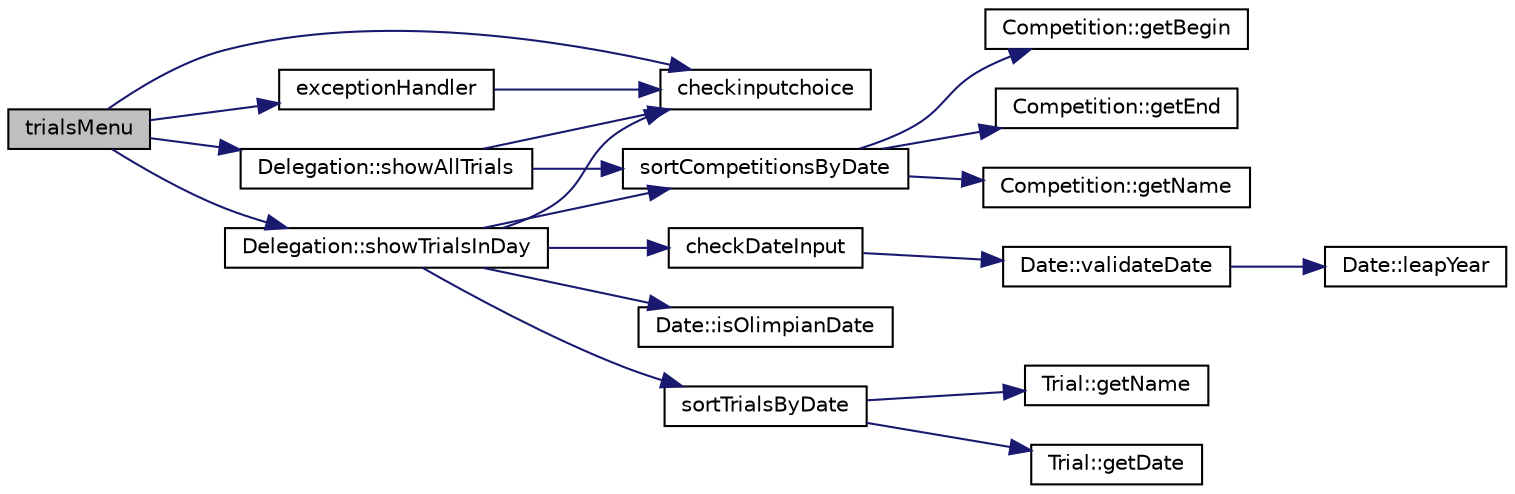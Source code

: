 digraph "trialsMenu"
{
 // LATEX_PDF_SIZE
  edge [fontname="Helvetica",fontsize="10",labelfontname="Helvetica",labelfontsize="10"];
  node [fontname="Helvetica",fontsize="10",shape=record];
  rankdir="LR";
  Node1 [label="trialsMenu",height=0.2,width=0.4,color="black", fillcolor="grey75", style="filled", fontcolor="black",tooltip=" "];
  Node1 -> Node2 [color="midnightblue",fontsize="10",style="solid",fontname="Helvetica"];
  Node2 [label="checkinputchoice",height=0.2,width=0.4,color="black", fillcolor="white", style="filled",URL="$_menus_8cpp.html#a9a825f830de2a8df955bbffae0852fd8",tooltip=" "];
  Node1 -> Node3 [color="midnightblue",fontsize="10",style="solid",fontname="Helvetica"];
  Node3 [label="exceptionHandler",height=0.2,width=0.4,color="black", fillcolor="white", style="filled",URL="$auxiliar_8cpp.html#acb4791b6f9b97d6e3aecd0b140c018d0",tooltip=" "];
  Node3 -> Node2 [color="midnightblue",fontsize="10",style="solid",fontname="Helvetica"];
  Node1 -> Node4 [color="midnightblue",fontsize="10",style="solid",fontname="Helvetica"];
  Node4 [label="Delegation::showAllTrials",height=0.2,width=0.4,color="black", fillcolor="white", style="filled",URL="$class_delegation.html#ab9c012304315085b1f9c2dbe042417a9",tooltip=" "];
  Node4 -> Node2 [color="midnightblue",fontsize="10",style="solid",fontname="Helvetica"];
  Node4 -> Node5 [color="midnightblue",fontsize="10",style="solid",fontname="Helvetica"];
  Node5 [label="sortCompetitionsByDate",height=0.2,width=0.4,color="black", fillcolor="white", style="filled",URL="$auxiliar_8cpp.html#af9bd6238c2fad6e3154e2450eca4cadc",tooltip=" "];
  Node5 -> Node6 [color="midnightblue",fontsize="10",style="solid",fontname="Helvetica"];
  Node6 [label="Competition::getBegin",height=0.2,width=0.4,color="black", fillcolor="white", style="filled",URL="$class_competition.html#ae498843533e4ff66894dfa89b9eb6a25",tooltip=" "];
  Node5 -> Node7 [color="midnightblue",fontsize="10",style="solid",fontname="Helvetica"];
  Node7 [label="Competition::getEnd",height=0.2,width=0.4,color="black", fillcolor="white", style="filled",URL="$class_competition.html#aa3ab169eb31dd6d161f9f908989e843f",tooltip=" "];
  Node5 -> Node8 [color="midnightblue",fontsize="10",style="solid",fontname="Helvetica"];
  Node8 [label="Competition::getName",height=0.2,width=0.4,color="black", fillcolor="white", style="filled",URL="$class_competition.html#a96f44ffcbc6ef141aa4901732b502fc9",tooltip=" "];
  Node1 -> Node9 [color="midnightblue",fontsize="10",style="solid",fontname="Helvetica"];
  Node9 [label="Delegation::showTrialsInDay",height=0.2,width=0.4,color="black", fillcolor="white", style="filled",URL="$class_delegation.html#af8d65efdffcf9f3afcac12d4744ac3de",tooltip=" "];
  Node9 -> Node10 [color="midnightblue",fontsize="10",style="solid",fontname="Helvetica"];
  Node10 [label="checkDateInput",height=0.2,width=0.4,color="black", fillcolor="white", style="filled",URL="$auxiliar_8cpp.html#ac4b9e7766ca6ff5b233dac083c348d69",tooltip=" "];
  Node10 -> Node11 [color="midnightblue",fontsize="10",style="solid",fontname="Helvetica"];
  Node11 [label="Date::validateDate",height=0.2,width=0.4,color="black", fillcolor="white", style="filled",URL="$class_date.html#aa6d918e3d8c62b826e5bb0c40efccfd3",tooltip=" "];
  Node11 -> Node12 [color="midnightblue",fontsize="10",style="solid",fontname="Helvetica"];
  Node12 [label="Date::leapYear",height=0.2,width=0.4,color="black", fillcolor="white", style="filled",URL="$class_date.html#ae872548348ccc90a6f13d614f5943d8c",tooltip=" "];
  Node9 -> Node2 [color="midnightblue",fontsize="10",style="solid",fontname="Helvetica"];
  Node9 -> Node13 [color="midnightblue",fontsize="10",style="solid",fontname="Helvetica"];
  Node13 [label="Date::isOlimpianDate",height=0.2,width=0.4,color="black", fillcolor="white", style="filled",URL="$class_date.html#aa14e08c8e3d606a1bf0e07a2c294e5b5",tooltip=" "];
  Node9 -> Node5 [color="midnightblue",fontsize="10",style="solid",fontname="Helvetica"];
  Node9 -> Node14 [color="midnightblue",fontsize="10",style="solid",fontname="Helvetica"];
  Node14 [label="sortTrialsByDate",height=0.2,width=0.4,color="black", fillcolor="white", style="filled",URL="$auxiliar_8cpp.html#a78a3abe990eed549320423f74dec18e4",tooltip=" "];
  Node14 -> Node15 [color="midnightblue",fontsize="10",style="solid",fontname="Helvetica"];
  Node15 [label="Trial::getDate",height=0.2,width=0.4,color="black", fillcolor="white", style="filled",URL="$class_trial.html#a4a4089150e61b011edcc7055b1d3e6f7",tooltip=" "];
  Node14 -> Node16 [color="midnightblue",fontsize="10",style="solid",fontname="Helvetica"];
  Node16 [label="Trial::getName",height=0.2,width=0.4,color="black", fillcolor="white", style="filled",URL="$class_trial.html#a0b79d1dfaded2b564c8760552bb55622",tooltip=" "];
}
